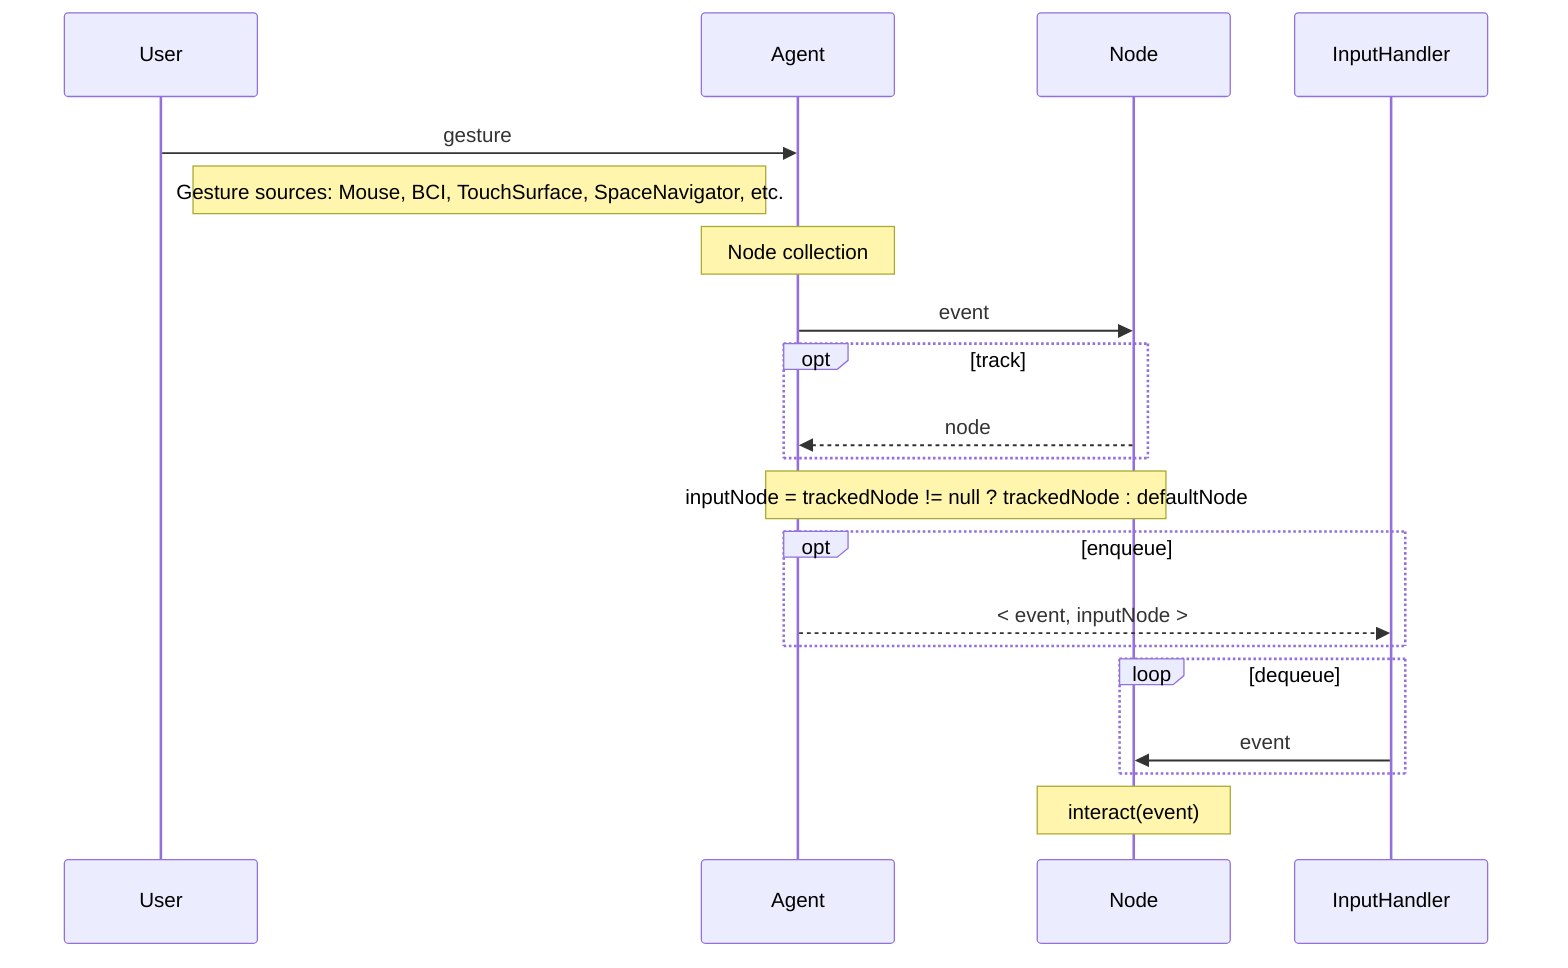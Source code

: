 sequenceDiagram
    User->>Agent: gesture
    Note right of User: Gesture sources: Mouse, BCI, TouchSurface, SpaceNavigator, etc.
    Note over Agent: Node collection
    %loop update
        Agent->>Node: event
    %end
    opt track
        Node-->>Agent: node
    end
    Note over Agent,Node: inputNode = trackedNode != null ? trackedNode : defaultNode
    opt enqueue
        Agent-->>InputHandler: < event, inputNode >
    end
    loop dequeue
      InputHandler->>Node: event
    end
    Note over Node: interact(event)